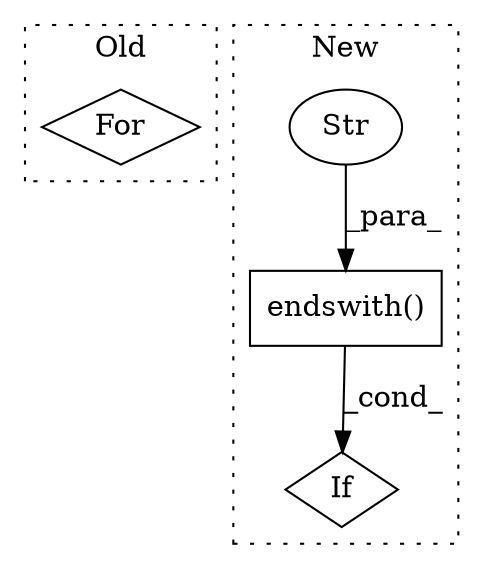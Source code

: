 digraph G {
subgraph cluster0 {
1 [label="For" a="107" s="7240,7266" l="4,14" shape="diamond"];
label = "Old";
style="dotted";
}
subgraph cluster1 {
2 [label="endswith()" a="75" s="8745,8771" l="11,1" shape="box"];
3 [label="Str" a="66" s="8756" l="15" shape="ellipse"];
4 [label="If" a="96" s="8709" l="3" shape="diamond"];
label = "New";
style="dotted";
}
2 -> 4 [label="_cond_"];
3 -> 2 [label="_para_"];
}